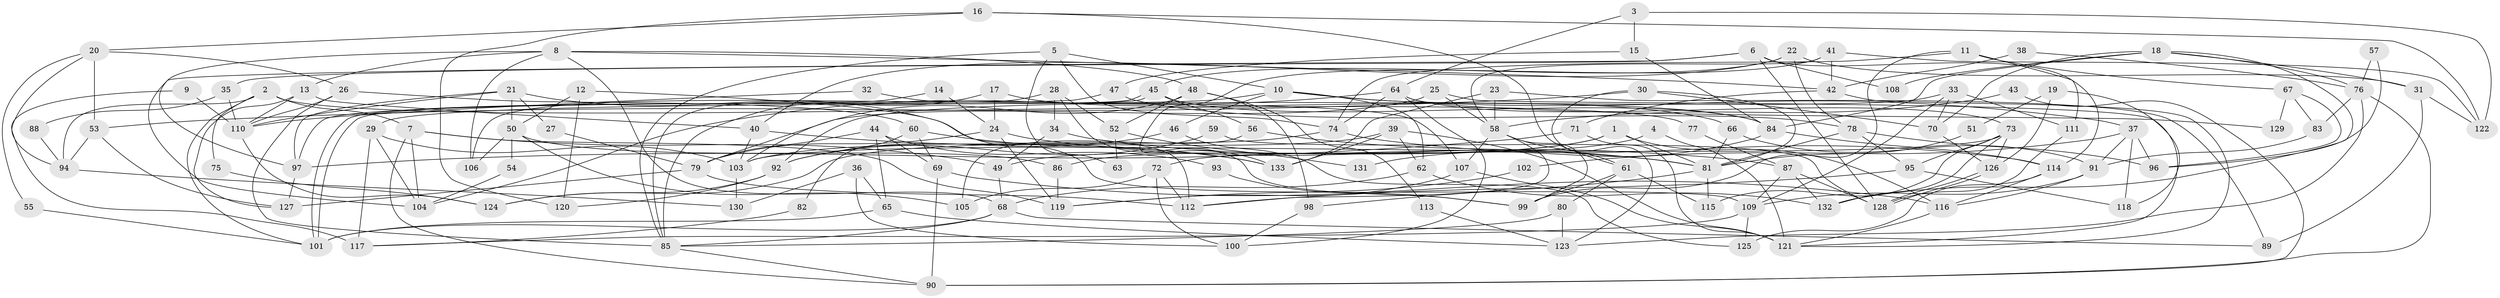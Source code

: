 // coarse degree distribution, {4: 0.2073170731707317, 8: 0.04878048780487805, 7: 0.13414634146341464, 2: 0.14634146341463414, 6: 0.14634146341463414, 9: 0.036585365853658534, 3: 0.08536585365853659, 5: 0.14634146341463414, 10: 0.036585365853658534, 11: 0.012195121951219513}
// Generated by graph-tools (version 1.1) at 2025/24/03/03/25 07:24:00]
// undirected, 133 vertices, 266 edges
graph export_dot {
graph [start="1"]
  node [color=gray90,style=filled];
  1;
  2;
  3;
  4;
  5;
  6;
  7;
  8;
  9;
  10;
  11;
  12;
  13;
  14;
  15;
  16;
  17;
  18;
  19;
  20;
  21;
  22;
  23;
  24;
  25;
  26;
  27;
  28;
  29;
  30;
  31;
  32;
  33;
  34;
  35;
  36;
  37;
  38;
  39;
  40;
  41;
  42;
  43;
  44;
  45;
  46;
  47;
  48;
  49;
  50;
  51;
  52;
  53;
  54;
  55;
  56;
  57;
  58;
  59;
  60;
  61;
  62;
  63;
  64;
  65;
  66;
  67;
  68;
  69;
  70;
  71;
  72;
  73;
  74;
  75;
  76;
  77;
  78;
  79;
  80;
  81;
  82;
  83;
  84;
  85;
  86;
  87;
  88;
  89;
  90;
  91;
  92;
  93;
  94;
  95;
  96;
  97;
  98;
  99;
  100;
  101;
  102;
  103;
  104;
  105;
  106;
  107;
  108;
  109;
  110;
  111;
  112;
  113;
  114;
  115;
  116;
  117;
  118;
  119;
  120;
  121;
  122;
  123;
  124;
  125;
  126;
  127;
  128;
  129;
  130;
  131;
  132;
  133;
  1 -- 49;
  1 -- 116;
  1 -- 81;
  1 -- 86;
  2 -- 101;
  2 -- 7;
  2 -- 75;
  2 -- 77;
  2 -- 94;
  3 -- 64;
  3 -- 15;
  3 -- 122;
  4 -- 72;
  4 -- 121;
  5 -- 74;
  5 -- 85;
  5 -- 10;
  5 -- 63;
  6 -- 128;
  6 -- 114;
  6 -- 35;
  6 -- 104;
  6 -- 108;
  7 -- 49;
  7 -- 104;
  7 -- 90;
  7 -- 119;
  8 -- 68;
  8 -- 48;
  8 -- 13;
  8 -- 42;
  8 -- 97;
  8 -- 106;
  9 -- 117;
  9 -- 110;
  10 -- 84;
  10 -- 29;
  10 -- 37;
  10 -- 46;
  10 -- 62;
  11 -- 111;
  11 -- 67;
  11 -- 74;
  11 -- 99;
  12 -- 112;
  12 -- 120;
  12 -- 50;
  13 -- 110;
  13 -- 40;
  13 -- 127;
  14 -- 85;
  14 -- 24;
  15 -- 84;
  15 -- 47;
  16 -- 122;
  16 -- 61;
  16 -- 20;
  16 -- 120;
  17 -- 66;
  17 -- 85;
  17 -- 24;
  18 -- 70;
  18 -- 31;
  18 -- 76;
  18 -- 84;
  18 -- 108;
  18 -- 132;
  19 -- 126;
  19 -- 118;
  19 -- 51;
  20 -- 53;
  20 -- 26;
  20 -- 55;
  20 -- 94;
  21 -- 50;
  21 -- 109;
  21 -- 27;
  21 -- 97;
  21 -- 110;
  22 -- 40;
  22 -- 45;
  22 -- 31;
  22 -- 78;
  23 -- 58;
  23 -- 89;
  23 -- 133;
  24 -- 79;
  24 -- 87;
  24 -- 119;
  25 -- 58;
  25 -- 121;
  25 -- 79;
  26 -- 85;
  26 -- 60;
  26 -- 110;
  27 -- 79;
  28 -- 106;
  28 -- 99;
  28 -- 34;
  28 -- 52;
  29 -- 104;
  29 -- 103;
  29 -- 117;
  30 -- 81;
  30 -- 53;
  30 -- 70;
  30 -- 123;
  31 -- 122;
  31 -- 89;
  32 -- 110;
  32 -- 107;
  33 -- 92;
  33 -- 70;
  33 -- 109;
  33 -- 111;
  34 -- 81;
  34 -- 49;
  35 -- 110;
  35 -- 88;
  36 -- 65;
  36 -- 130;
  36 -- 100;
  37 -- 91;
  37 -- 96;
  37 -- 102;
  37 -- 118;
  38 -- 76;
  38 -- 42;
  39 -- 103;
  39 -- 133;
  39 -- 62;
  39 -- 121;
  40 -- 133;
  40 -- 103;
  41 -- 58;
  41 -- 42;
  41 -- 122;
  41 -- 133;
  42 -- 71;
  42 -- 121;
  43 -- 90;
  43 -- 58;
  44 -- 79;
  44 -- 69;
  44 -- 65;
  44 -- 93;
  45 -- 56;
  45 -- 101;
  45 -- 101;
  45 -- 84;
  46 -- 125;
  46 -- 92;
  47 -- 78;
  47 -- 97;
  48 -- 98;
  48 -- 103;
  48 -- 52;
  48 -- 113;
  49 -- 68;
  50 -- 86;
  50 -- 54;
  50 -- 105;
  50 -- 106;
  51 -- 81;
  52 -- 63;
  52 -- 131;
  53 -- 94;
  53 -- 127;
  54 -- 104;
  55 -- 101;
  56 -- 105;
  56 -- 81;
  57 -- 76;
  57 -- 96;
  58 -- 61;
  58 -- 107;
  58 -- 99;
  58 -- 112;
  59 -- 92;
  59 -- 128;
  60 -- 133;
  60 -- 69;
  60 -- 82;
  61 -- 99;
  61 -- 115;
  61 -- 80;
  62 -- 68;
  62 -- 132;
  64 -- 74;
  64 -- 73;
  64 -- 100;
  64 -- 104;
  64 -- 129;
  65 -- 101;
  65 -- 123;
  66 -- 81;
  66 -- 91;
  67 -- 96;
  67 -- 83;
  67 -- 129;
  68 -- 85;
  68 -- 89;
  68 -- 101;
  69 -- 90;
  69 -- 116;
  70 -- 126;
  71 -- 121;
  71 -- 97;
  72 -- 100;
  72 -- 112;
  72 -- 105;
  73 -- 132;
  73 -- 103;
  73 -- 95;
  73 -- 115;
  73 -- 126;
  74 -- 114;
  74 -- 124;
  75 -- 124;
  76 -- 123;
  76 -- 83;
  76 -- 90;
  77 -- 87;
  78 -- 95;
  78 -- 81;
  78 -- 96;
  79 -- 127;
  79 -- 112;
  80 -- 123;
  80 -- 85;
  81 -- 98;
  81 -- 115;
  82 -- 117;
  83 -- 91;
  84 -- 114;
  84 -- 131;
  85 -- 90;
  86 -- 119;
  87 -- 132;
  87 -- 109;
  87 -- 128;
  88 -- 94;
  91 -- 109;
  91 -- 116;
  92 -- 124;
  92 -- 120;
  93 -- 99;
  94 -- 130;
  95 -- 112;
  95 -- 118;
  97 -- 127;
  98 -- 100;
  102 -- 119;
  103 -- 130;
  107 -- 121;
  107 -- 119;
  109 -- 117;
  109 -- 125;
  110 -- 124;
  111 -- 128;
  113 -- 123;
  114 -- 116;
  114 -- 125;
  116 -- 121;
  126 -- 128;
  126 -- 128;
}
